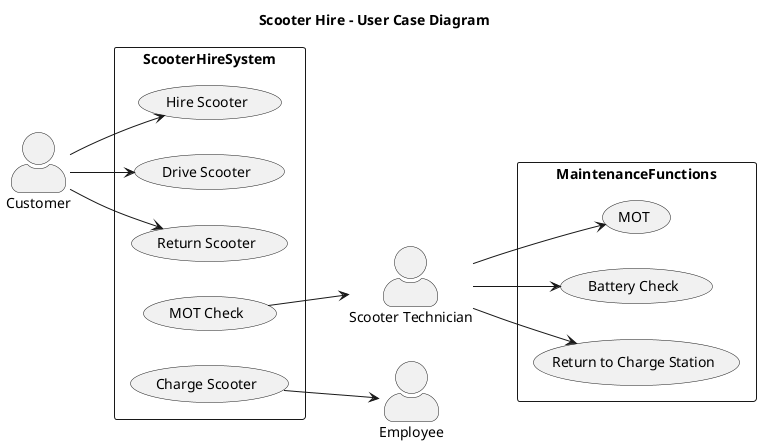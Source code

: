@startuml

title Scooter Hire - User Case Diagram

left to right direction

skinparam actorStyle awesome

actor "Customer" as fc
actor "Employee" as ga
actor "Scooter Technician" as fa

rectangle ScooterHireSystem {
    usecase "Hire Scooter" as UC1
    usecase "Drive Scooter" as UC2
    usecase "Return Scooter" as UC3
    usecase "MOT Check" as UC5
    usecase "Charge Scooter" as UC4
}

rectangle MaintenanceFunctions {
    usecase "MOT" as MF1
    usecase "Battery Check" as MF2
    usecase "Return to Charge Station" as MF3
}
fc --> UC1
fc --> UC2
fc --> UC3
UC4 --> ga
UC5 --> fa
fa --> MF1
fa --> MF2
fa --> MF3

@enduml